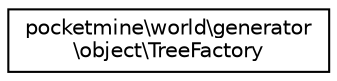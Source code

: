 digraph "Graphical Class Hierarchy"
{
 // INTERACTIVE_SVG=YES
 // LATEX_PDF_SIZE
  edge [fontname="Helvetica",fontsize="10",labelfontname="Helvetica",labelfontsize="10"];
  node [fontname="Helvetica",fontsize="10",shape=record];
  rankdir="LR";
  Node0 [label="pocketmine\\world\\generator\l\\object\\TreeFactory",height=0.2,width=0.4,color="black", fillcolor="white", style="filled",URL="$da/d12/classpocketmine_1_1world_1_1generator_1_1object_1_1_tree_factory.html",tooltip=" "];
}
